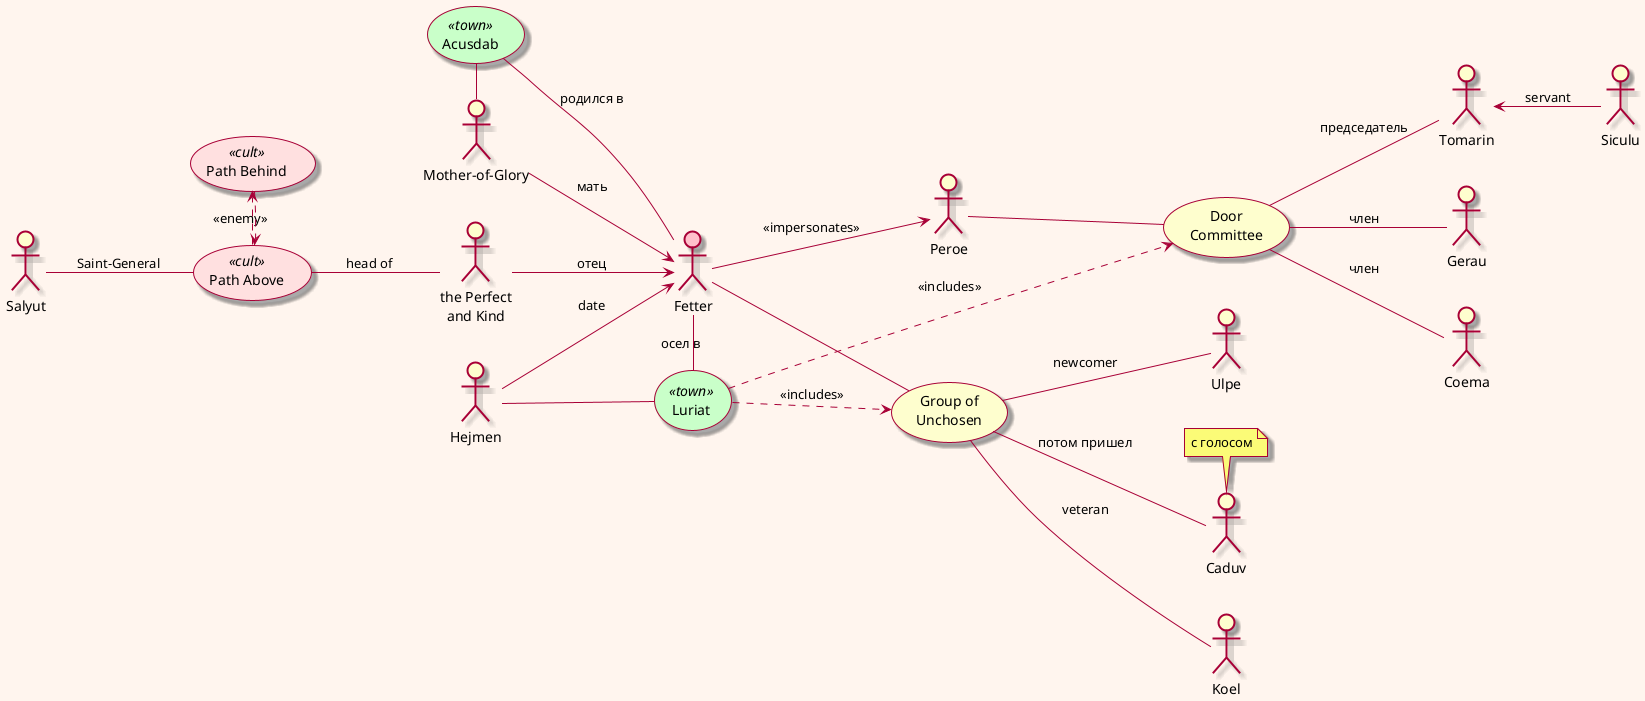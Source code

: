 @startuml

'left to right direction
skin rose
skinparam backgroundcolor seashell
skinparam wrapwidth 100
left to right direction
skinparam usecase<<town>>backgroundcolor technology
skinparam usecase<<cult>>backgroundcolor implementation

' Chapter 1

:Fetter: as fetter #pink

:Mother-of-Glory: as mother

:the Perfect and Kind: as father


mother --> fetter : мать
father --> fetter : отец

(Acusdab) <<town>>

(Acusdab) - mother
(Acusdab) - fetter : родился в

' Chapter 3
:Hejmen: as hejmen

hejmen --> fetter : date

(Luriat) as luriat <<town>>

hejmen -- luriat
fetter - luriat : осел в

(Group of Unchosen) as group

fetter -- group

luriat ..> group : <<includes>>

:Koel:
:Ulpe:

group -- :Koel: : veteran
group -- :Ulpe: : newcomer

' Chapter 4

group -- :Caduv: : потом пришел

note "с голосом"  as caduvNote
caduvNote . :Caduv:

' Chapter 7

(Path Above) as above <<cult>>
(Path Behind) as behind <<cult>>
above .> behind : <<enemy>>
behind .> above

above -- father : head of

Salyut -- above : Saint-General


:Peroe:

fetter --> :Peroe: : <<impersonates>>

:Peroe: -- (Door Committee )


(Door Committee ) -- :Tomarin: : председатель
:Tomarin: <-- :Siculu: : servant

luriat ...> (Door Committee ) : <<includes>>

(Door Committee ) -- :Gerau: : член
(Door Committee ) -- :Coema: : член

@enduml